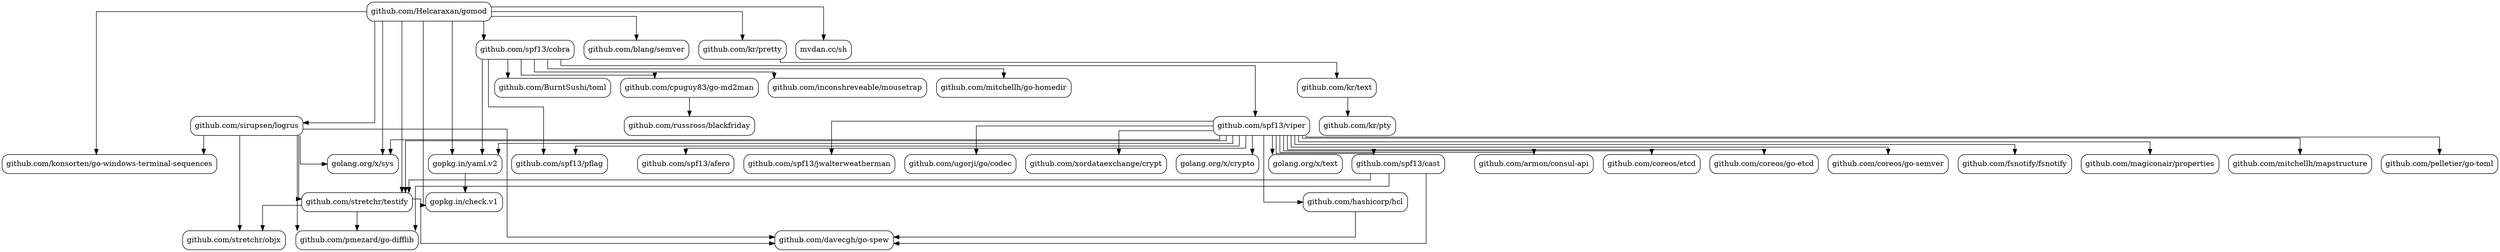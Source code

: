 strict digraph {
  node [shape=box,style=rounded]
  start=0
  splines=ortho
  "github.com/Helcaraxan/gomod"
  "github.com/stretchr/testify"
  "golang.org/x/sys"
  "github.com/konsorten/go-windows-terminal-sequences"
  "gopkg.in/yaml.v2"
  "gopkg.in/check.v1"
  "github.com/blang/semver"
  "github.com/kr/pretty"
  "github.com/sirupsen/logrus"
  "github.com/spf13/cobra"
  "mvdan.cc/sh"
  "github.com/russross/blackfriday"
  "github.com/davecgh/go-spew"
  "github.com/kr/text"
  "github.com/kr/pty"
  "github.com/pmezard/go-difflib"
  "github.com/stretchr/objx"
  "github.com/spf13/pflag"
  "github.com/BurntSushi/toml"
  "github.com/cpuguy83/go-md2man"
  "github.com/inconshreveable/mousetrap"
  "github.com/mitchellh/go-homedir"
  "github.com/spf13/viper"
  "github.com/armon/consul-api"
  "github.com/coreos/etcd"
  "github.com/coreos/go-etcd"
  "github.com/coreos/go-semver"
  "github.com/fsnotify/fsnotify"
  "github.com/hashicorp/hcl"
  "github.com/magiconair/properties"
  "github.com/mitchellh/mapstructure"
  "github.com/pelletier/go-toml"
  "github.com/spf13/afero"
  "github.com/spf13/cast"
  "github.com/spf13/jwalterweatherman"
  "github.com/ugorji/go/codec"
  "github.com/xordataexchange/crypt"
  "golang.org/x/crypto"
  "golang.org/x/text"
  "github.com/Helcaraxan/gomod" -> "github.com/blang/semver"
  "github.com/Helcaraxan/gomod" -> "github.com/konsorten/go-windows-terminal-sequences" [minlen=2]
  "github.com/Helcaraxan/gomod" -> "github.com/kr/pretty"
  "github.com/Helcaraxan/gomod" -> "github.com/sirupsen/logrus"
  "github.com/Helcaraxan/gomod" -> "github.com/spf13/cobra"
  "github.com/Helcaraxan/gomod" -> "github.com/stretchr/testify" [minlen=4]
  "github.com/Helcaraxan/gomod" -> "golang.org/x/sys" [minlen=4]
  "github.com/Helcaraxan/gomod" -> "gopkg.in/check.v1" [minlen=5]
  "github.com/Helcaraxan/gomod" -> "gopkg.in/yaml.v2" [minlen=4]
  "github.com/Helcaraxan/gomod" -> "mvdan.cc/sh"
  "github.com/cpuguy83/go-md2man" -> "github.com/russross/blackfriday"
  "github.com/hashicorp/hcl" -> "github.com/davecgh/go-spew"
  "github.com/kr/pretty" -> "github.com/kr/text"
  "github.com/kr/text" -> "github.com/kr/pty"
  "github.com/sirupsen/logrus" -> "github.com/davecgh/go-spew" [minlen=2]
  "github.com/sirupsen/logrus" -> "github.com/konsorten/go-windows-terminal-sequences"
  "github.com/sirupsen/logrus" -> "github.com/pmezard/go-difflib" [minlen=2]
  "github.com/sirupsen/logrus" -> "github.com/stretchr/objx" [minlen=2]
  "github.com/sirupsen/logrus" -> "github.com/stretchr/testify"
  "github.com/sirupsen/logrus" -> "golang.org/x/sys"
  "github.com/spf13/cast" -> "github.com/davecgh/go-spew" [minlen=2]
  "github.com/spf13/cast" -> "github.com/pmezard/go-difflib" [minlen=2]
  "github.com/spf13/cast" -> "github.com/stretchr/testify"
  "github.com/spf13/cobra" -> "github.com/BurntSushi/toml"
  "github.com/spf13/cobra" -> "github.com/cpuguy83/go-md2man"
  "github.com/spf13/cobra" -> "github.com/inconshreveable/mousetrap"
  "github.com/spf13/cobra" -> "github.com/mitchellh/go-homedir"
  "github.com/spf13/cobra" -> "github.com/spf13/pflag" [minlen=3]
  "github.com/spf13/cobra" -> "github.com/spf13/viper" [minlen=2]
  "github.com/spf13/cobra" -> "gopkg.in/yaml.v2" [minlen=3]
  "github.com/spf13/viper" -> "github.com/armon/consul-api"
  "github.com/spf13/viper" -> "github.com/coreos/etcd"
  "github.com/spf13/viper" -> "github.com/coreos/go-etcd"
  "github.com/spf13/viper" -> "github.com/coreos/go-semver"
  "github.com/spf13/viper" -> "github.com/fsnotify/fsnotify"
  "github.com/spf13/viper" -> "github.com/hashicorp/hcl"
  "github.com/spf13/viper" -> "github.com/magiconair/properties"
  "github.com/spf13/viper" -> "github.com/mitchellh/mapstructure"
  "github.com/spf13/viper" -> "github.com/pelletier/go-toml"
  "github.com/spf13/viper" -> "github.com/spf13/afero"
  "github.com/spf13/viper" -> "github.com/spf13/cast"
  "github.com/spf13/viper" -> "github.com/spf13/jwalterweatherman"
  "github.com/spf13/viper" -> "github.com/spf13/pflag"
  "github.com/spf13/viper" -> "github.com/stretchr/testify" [minlen=2]
  "github.com/spf13/viper" -> "github.com/ugorji/go/codec"
  "github.com/spf13/viper" -> "github.com/xordataexchange/crypt"
  "github.com/spf13/viper" -> "golang.org/x/crypto"
  "github.com/spf13/viper" -> "golang.org/x/sys"
  "github.com/spf13/viper" -> "golang.org/x/text"
  "github.com/spf13/viper" -> "gopkg.in/yaml.v2"
  "github.com/stretchr/testify" -> "github.com/davecgh/go-spew"
  "github.com/stretchr/testify" -> "github.com/pmezard/go-difflib"
  "github.com/stretchr/testify" -> "github.com/stretchr/objx"
  "gopkg.in/yaml.v2" -> "gopkg.in/check.v1"
}
